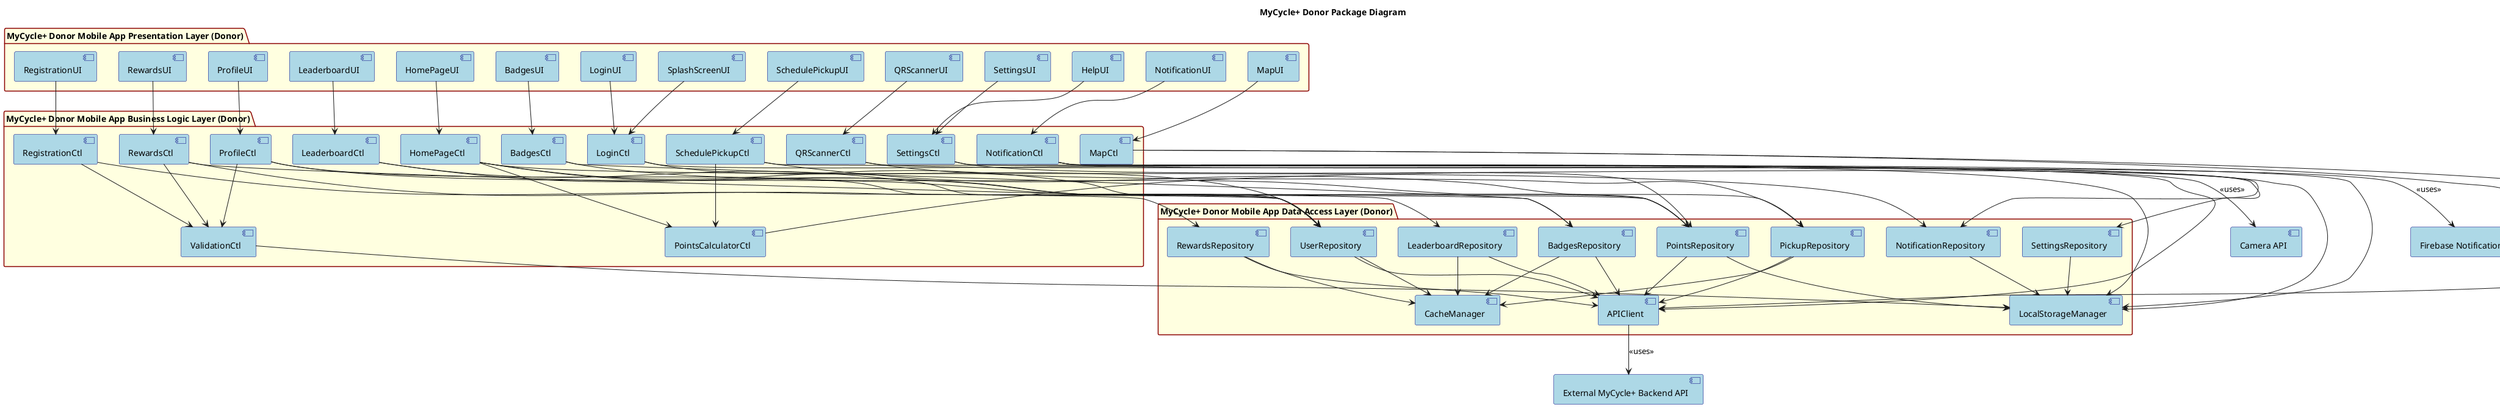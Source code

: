 @startuml MyCycle+ Donor Package Diagram

title MyCycle+ Donor Package Diagram

' ================================
' PRESENTATION LAYER (DONOR UI)
' ================================
package "MyCycle+ Donor Mobile App Presentation Layer (Donor)" as PresentationLayer {
    component RegistrationUI
    component LoginUI
    component SplashScreenUI
    component HomePageUI
    component SchedulePickupUI
    component RewardsUI
    component LeaderboardUI
    component ProfileUI
    component NotificationUI
    component MapUI
    component QRScannerUI
    component BadgesUI
    component SettingsUI
    component HelpUI
}

' ================================
' BUSINESS LOGIC LAYER (DONOR)
' ================================
package "MyCycle+ Donor Mobile App Business Logic Layer (Donor)" as BusinessLogicLayer {
    component RegistrationCtl
    component LoginCtl
    component HomePageCtl
    component SchedulePickupCtl
    component RewardsCtl
    component LeaderboardCtl
    component ProfileCtl
    component NotificationCtl
    component MapCtl
    component QRScannerCtl
    component BadgesCtl
    component SettingsCtl
    component PointsCalculatorCtl
    component ValidationCtl
}

' ================================
' DATA ACCESS LAYER (DONOR)
' ================================
package "MyCycle+ Donor Mobile App Data Access Layer (Donor)" as DataAccessLayer {
    component UserRepository
    component PickupRepository
    component RewardsRepository
    component LeaderboardRepository
    component NotificationRepository
    component BadgesRepository
    component PointsRepository
    component SettingsRepository
    component LocalStorageManager
    component APIClient
    component CacheManager
}

' ================================
' RELATIONSHIPS - PRESENTATION TO BUSINESS
' ================================
RegistrationUI --> RegistrationCtl
LoginUI --> LoginCtl
SplashScreenUI --> LoginCtl
HomePageUI --> HomePageCtl
SchedulePickupUI --> SchedulePickupCtl
RewardsUI --> RewardsCtl
LeaderboardUI --> LeaderboardCtl
ProfileUI --> ProfileCtl
NotificationUI --> NotificationCtl
MapUI --> MapCtl
QRScannerUI --> QRScannerCtl
BadgesUI --> BadgesCtl
SettingsUI --> SettingsCtl
HelpUI --> SettingsCtl

' ================================
' RELATIONSHIPS - BUSINESS TO DATA ACCESS
' ================================
RegistrationCtl --> UserRepository
RegistrationCtl --> ValidationCtl
LoginCtl --> UserRepository
LoginCtl --> LocalStorageManager
HomePageCtl --> UserRepository
HomePageCtl --> PointsRepository
HomePageCtl --> NotificationRepository
SchedulePickupCtl --> PickupRepository
SchedulePickupCtl --> APIClient
RewardsCtl --> RewardsRepository
RewardsCtl --> PointsRepository
LeaderboardCtl --> LeaderboardRepository
LeaderboardCtl --> UserRepository
ProfileCtl --> UserRepository
ProfileCtl --> BadgesRepository
NotificationCtl --> NotificationRepository
NotificationCtl --> LocalStorageManager
MapCtl --> APIClient
QRScannerCtl --> PickupRepository
BadgesCtl --> BadgesRepository
BadgesCtl --> PointsRepository
SettingsCtl --> SettingsRepository
SettingsCtl --> LocalStorageManager
PointsCalculatorCtl --> PointsRepository
ValidationCtl --> LocalStorageManager

' ================================
' INTERNAL BUSINESS LOGIC RELATIONSHIPS
' ================================
HomePageCtl --> PointsCalculatorCtl
SchedulePickupCtl --> PointsCalculatorCtl
RewardsCtl --> ValidationCtl
ProfileCtl --> ValidationCtl

' ================================
' DATA ACCESS INTERNAL RELATIONSHIPS
' ================================
UserRepository --> APIClient
UserRepository --> CacheManager
PickupRepository --> APIClient
PickupRepository --> CacheManager
RewardsRepository --> APIClient
RewardsRepository --> CacheManager
LeaderboardRepository --> APIClient
LeaderboardRepository --> CacheManager
NotificationRepository --> LocalStorageManager
BadgesRepository --> APIClient
BadgesRepository --> CacheManager
PointsRepository --> APIClient
PointsRepository --> LocalStorageManager
SettingsRepository --> LocalStorageManager

' ================================
' EXTERNAL DEPENDENCIES
' ================================
component "External MyCycle+ Backend API" as BackendAPI
component "Google Maps API" as GoogleMapsAPI
component "Firebase Notifications" as FirebaseAPI
component "Camera API" as CameraAPI

APIClient --> BackendAPI : <<uses>>
MapCtl --> GoogleMapsAPI : <<uses>>
NotificationCtl --> FirebaseAPI : <<uses>>
QRScannerCtl --> CameraAPI : <<uses>>

' ================================
' STYLING
' ================================
skinparam packageStyle rectangle
skinparam component {
    BackgroundColor lightblue
    BorderColor navy
}

skinparam package {
    BackgroundColor lightyellow
    BorderColor darkred
}

@enduml